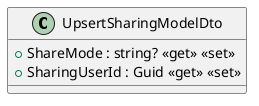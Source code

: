 @startuml
class UpsertSharingModelDto {
    + ShareMode : string? <<get>> <<set>>
    + SharingUserId : Guid <<get>> <<set>>
}
@enduml